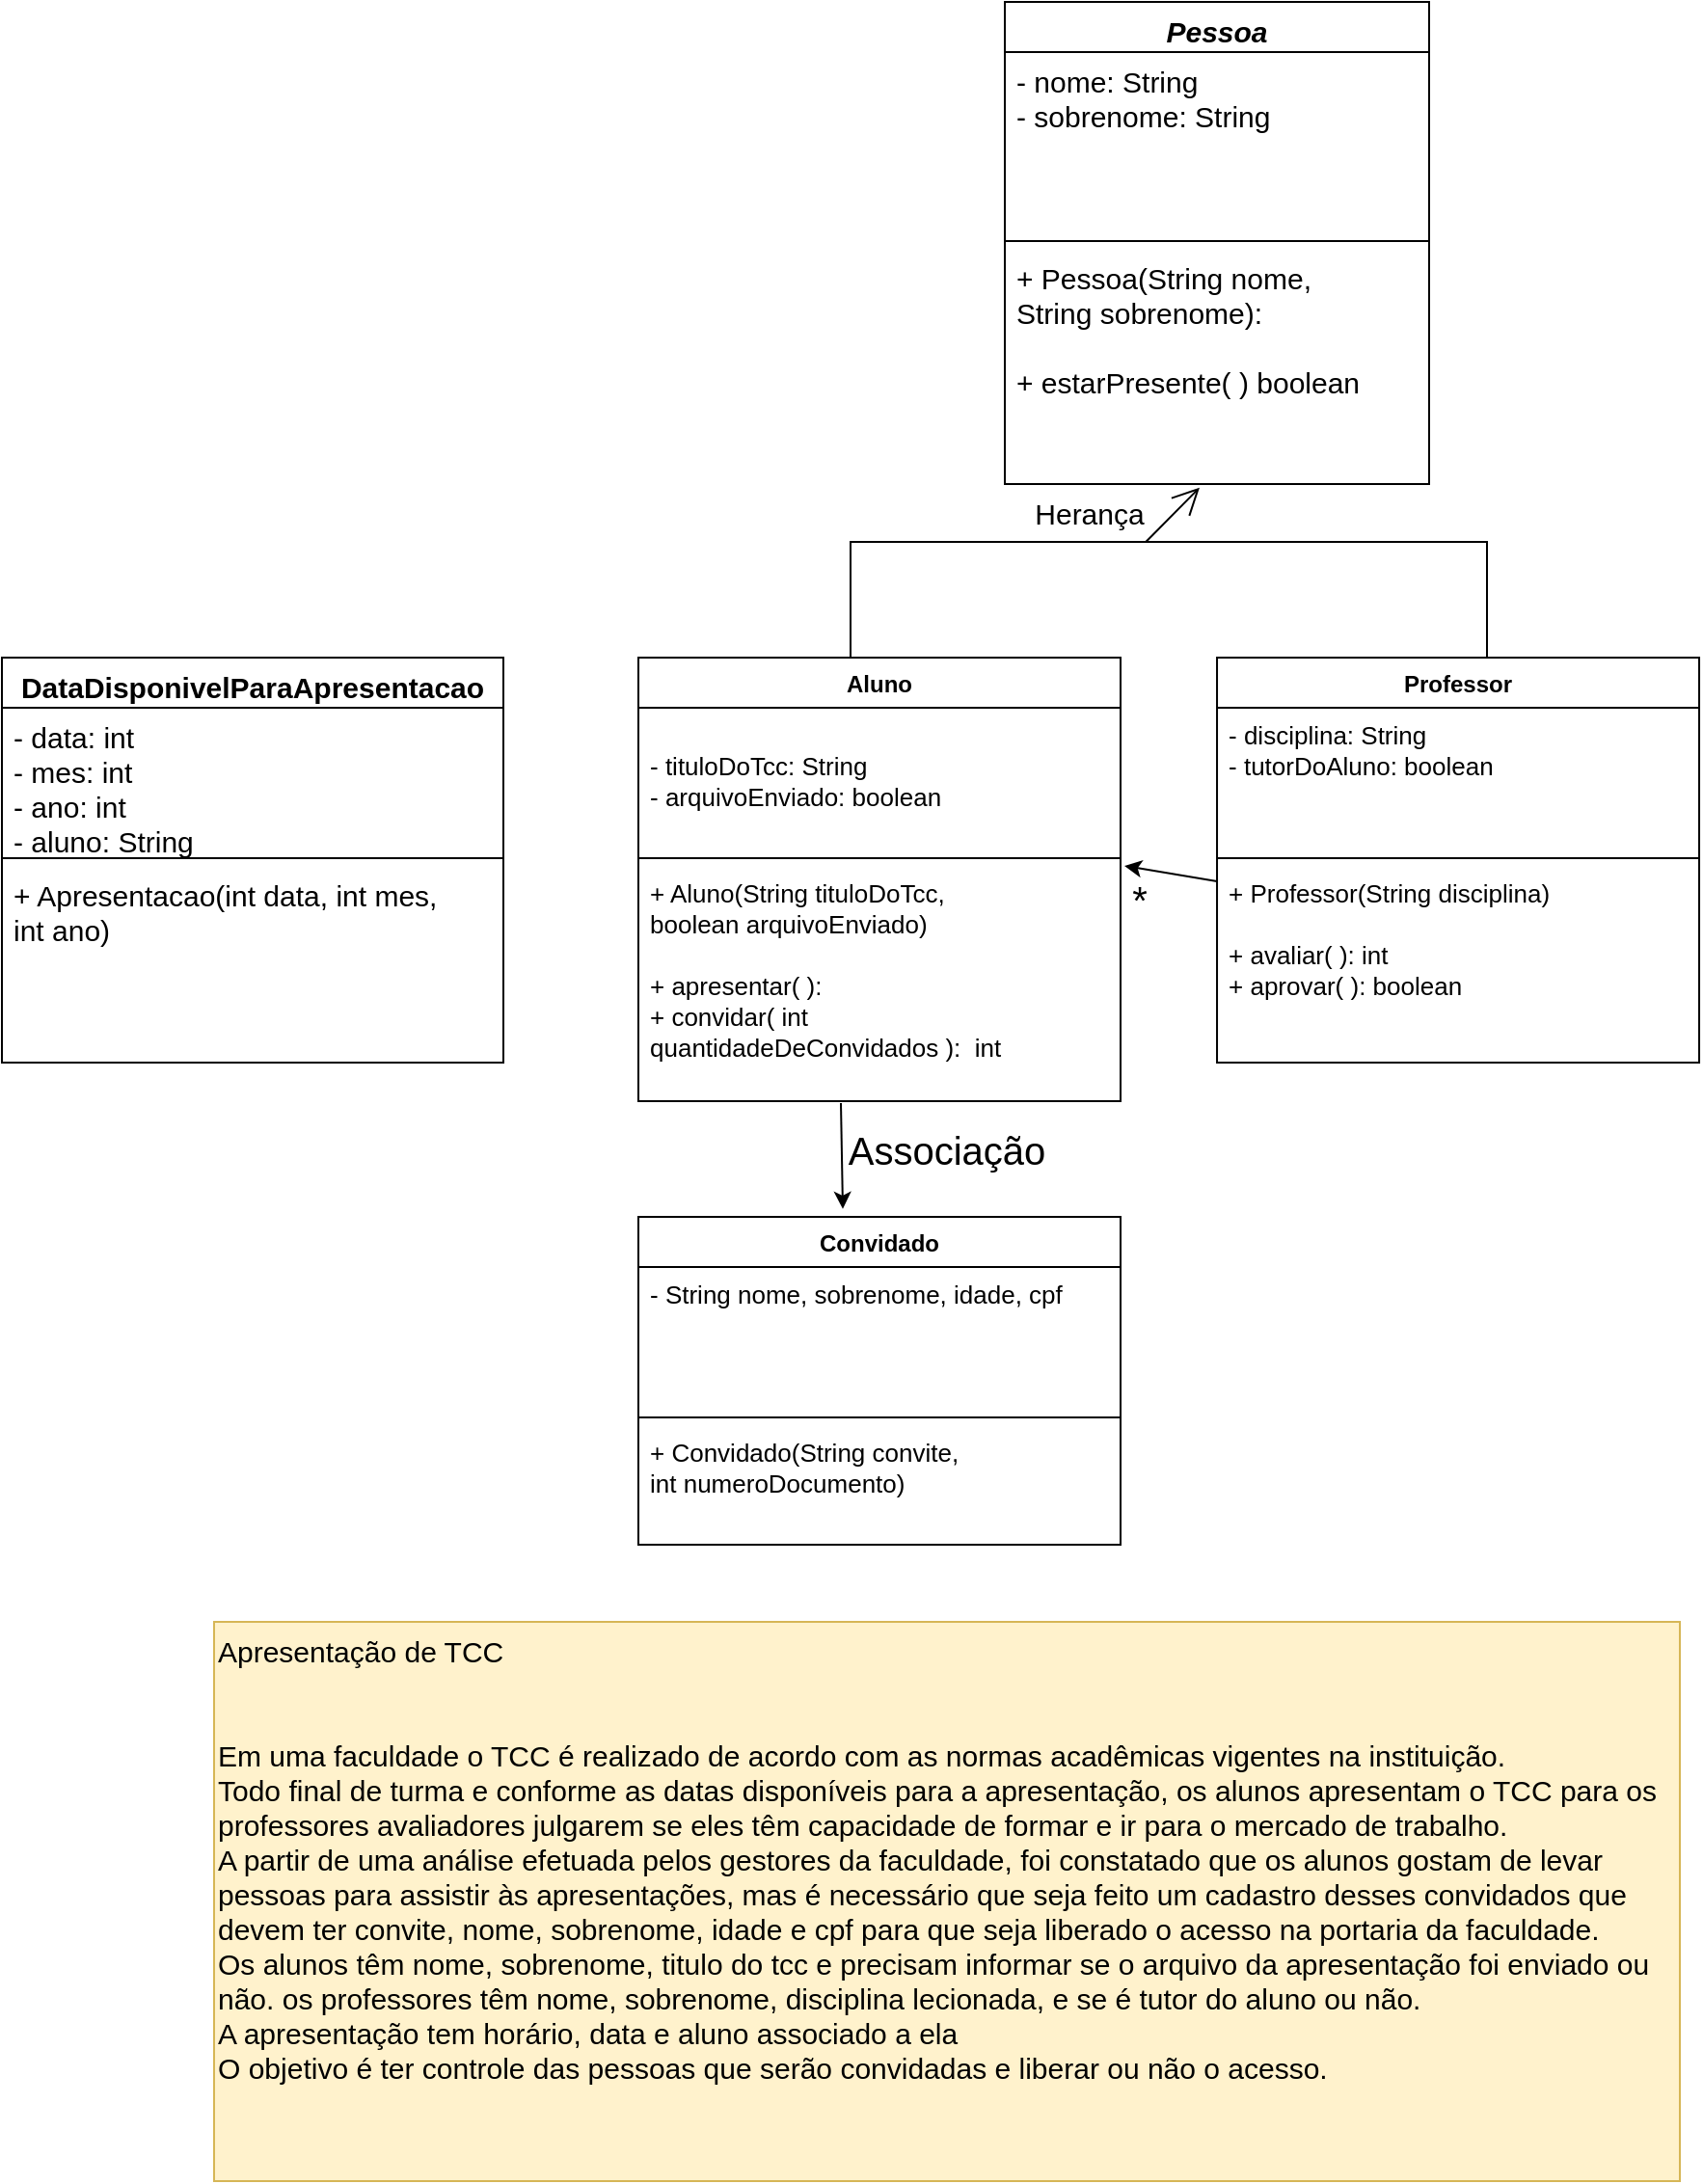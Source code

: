 <mxfile version="20.2.3" type="device"><diagram id="PyfKjiVKAcgMO-3j1Fpy" name="Página-1"><mxGraphModel dx="862" dy="591" grid="1" gridSize="10" guides="1" tooltips="1" connect="1" arrows="1" fold="1" page="1" pageScale="1" pageWidth="827" pageHeight="1169" math="0" shadow="0"><root><mxCell id="0"/><mxCell id="1" parent="0"/><mxCell id="H8aMcKndGiAq6KTrIn15-5" value="Aluno" style="swimlane;fontStyle=1;align=center;verticalAlign=top;childLayout=stackLayout;horizontal=1;startSize=26;horizontalStack=0;resizeParent=1;resizeParentMax=0;resizeLast=0;collapsible=1;marginBottom=0;" parent="1" vertex="1"><mxGeometry x="760" y="370" width="250" height="230" as="geometry"/></mxCell><mxCell id="H8aMcKndGiAq6KTrIn15-6" value="&#10;- tituloDoTcc: String&#10;- arquivoEnviado: boolean" style="text;strokeColor=none;fillColor=none;align=left;verticalAlign=top;spacingLeft=4;spacingRight=4;overflow=hidden;rotatable=0;points=[[0,0.5],[1,0.5]];portConstraint=eastwest;fontSize=13;" parent="H8aMcKndGiAq6KTrIn15-5" vertex="1"><mxGeometry y="26" width="250" height="74" as="geometry"/></mxCell><mxCell id="H8aMcKndGiAq6KTrIn15-7" value="" style="line;strokeWidth=1;fillColor=none;align=left;verticalAlign=middle;spacingTop=-1;spacingLeft=3;spacingRight=3;rotatable=0;labelPosition=right;points=[];portConstraint=eastwest;" parent="H8aMcKndGiAq6KTrIn15-5" vertex="1"><mxGeometry y="100" width="250" height="8" as="geometry"/></mxCell><mxCell id="H8aMcKndGiAq6KTrIn15-8" value="+ Aluno(String tituloDoTcc, &#10;boolean arquivoEnviado)&#10;&#10;+ apresentar( ): &#10;+ convidar( int &#10;quantidadeDeConvidados ):  int" style="text;strokeColor=none;fillColor=none;align=left;verticalAlign=top;spacingLeft=4;spacingRight=4;overflow=hidden;rotatable=0;points=[[0,0.5],[1,0.5]];portConstraint=eastwest;fontSize=13;" parent="H8aMcKndGiAq6KTrIn15-5" vertex="1"><mxGeometry y="108" width="250" height="122" as="geometry"/></mxCell><mxCell id="H8aMcKndGiAq6KTrIn15-9" value="&lt;font style=&quot;font-size: 15px;&quot;&gt;Apresentação de TCC&lt;br&gt;&lt;br&gt;&lt;br&gt;Em uma faculdade o TCC é realizado de acordo com as normas acadêmicas vigentes na instituição.&lt;br&gt;Todo final de turma e conforme as datas disponíveis para a apresentação, os alunos apresentam o TCC para os professores avaliadores julgarem se eles têm capacidade de formar e ir para o mercado de trabalho.&lt;br&gt;A partir de uma análise efetuada pelos gestores da faculdade, foi constatado que os alunos gostam de levar pessoas para assistir às apresentações, mas é necessário que seja feito um cadastro desses convidados que devem ter&amp;nbsp;convite, nome, sobrenome, idade e cpf para que seja liberado o acesso na portaria da faculdade.&lt;br&gt;Os alunos têm nome, sobrenome, titulo do tcc e precisam informar se o arquivo da apresentação foi enviado ou não. os professores têm nome, sobrenome, disciplina lecionada, e se é tutor do aluno ou não.&lt;br&gt;A apresentação tem horário, data e aluno associado a ela&lt;br&gt;O objetivo é ter controle das pessoas que serão convidadas e liberar ou não o acesso.&lt;br&gt;&lt;/font&gt;" style="text;whiteSpace=wrap;html=1;fillColor=#fff2cc;strokeColor=#d6b656;" parent="1" vertex="1"><mxGeometry x="540" y="870" width="760" height="290" as="geometry"/></mxCell><mxCell id="H8aMcKndGiAq6KTrIn15-25" value="Professor" style="swimlane;fontStyle=1;align=center;verticalAlign=top;childLayout=stackLayout;horizontal=1;startSize=26;horizontalStack=0;resizeParent=1;resizeParentMax=0;resizeLast=0;collapsible=1;marginBottom=0;" parent="1" vertex="1"><mxGeometry x="1060.02" y="370" width="250" height="210" as="geometry"/></mxCell><mxCell id="H8aMcKndGiAq6KTrIn15-26" value="- disciplina: String&#10;- tutorDoAluno: boolean" style="text;strokeColor=none;fillColor=none;align=left;verticalAlign=top;spacingLeft=4;spacingRight=4;overflow=hidden;rotatable=0;points=[[0,0.5],[1,0.5]];portConstraint=eastwest;fontSize=13;" parent="H8aMcKndGiAq6KTrIn15-25" vertex="1"><mxGeometry y="26" width="250" height="74" as="geometry"/></mxCell><mxCell id="H8aMcKndGiAq6KTrIn15-27" value="" style="line;strokeWidth=1;fillColor=none;align=left;verticalAlign=middle;spacingTop=-1;spacingLeft=3;spacingRight=3;rotatable=0;labelPosition=right;points=[];portConstraint=eastwest;" parent="H8aMcKndGiAq6KTrIn15-25" vertex="1"><mxGeometry y="100" width="250" height="8" as="geometry"/></mxCell><mxCell id="H8aMcKndGiAq6KTrIn15-28" value="+ Professor(String disciplina)&#10;&#10;+ avaliar( ): int&#10;+ aprovar( ): boolean" style="text;strokeColor=none;fillColor=none;align=left;verticalAlign=top;spacingLeft=4;spacingRight=4;overflow=hidden;rotatable=0;points=[[0,0.5],[1,0.5]];portConstraint=eastwest;fontSize=13;" parent="H8aMcKndGiAq6KTrIn15-25" vertex="1"><mxGeometry y="108" width="250" height="102" as="geometry"/></mxCell><mxCell id="H8aMcKndGiAq6KTrIn15-29" value="Convidado" style="swimlane;fontStyle=1;align=center;verticalAlign=top;childLayout=stackLayout;horizontal=1;startSize=26;horizontalStack=0;resizeParent=1;resizeParentMax=0;resizeLast=0;collapsible=1;marginBottom=0;" parent="1" vertex="1"><mxGeometry x="760" y="660" width="250" height="170" as="geometry"/></mxCell><mxCell id="H8aMcKndGiAq6KTrIn15-30" value="- String nome, sobrenome, idade, cpf&#10;" style="text;strokeColor=none;fillColor=none;align=left;verticalAlign=top;spacingLeft=4;spacingRight=4;overflow=hidden;rotatable=0;points=[[0,0.5],[1,0.5]];portConstraint=eastwest;fontSize=13;" parent="H8aMcKndGiAq6KTrIn15-29" vertex="1"><mxGeometry y="26" width="250" height="74" as="geometry"/></mxCell><mxCell id="H8aMcKndGiAq6KTrIn15-31" value="" style="line;strokeWidth=1;fillColor=none;align=left;verticalAlign=middle;spacingTop=-1;spacingLeft=3;spacingRight=3;rotatable=0;labelPosition=right;points=[];portConstraint=eastwest;" parent="H8aMcKndGiAq6KTrIn15-29" vertex="1"><mxGeometry y="100" width="250" height="8" as="geometry"/></mxCell><mxCell id="H8aMcKndGiAq6KTrIn15-32" value="+ Convidado(String convite, &#10;int numeroDocumento)&#10;&#10;&#10;" style="text;strokeColor=none;fillColor=none;align=left;verticalAlign=top;spacingLeft=4;spacingRight=4;overflow=hidden;rotatable=0;points=[[0,0.5],[1,0.5]];portConstraint=eastwest;fontSize=13;" parent="H8aMcKndGiAq6KTrIn15-29" vertex="1"><mxGeometry y="108" width="250" height="62" as="geometry"/></mxCell><mxCell id="H8aMcKndGiAq6KTrIn15-33" value="Pessoa" style="swimlane;fontStyle=3;align=center;verticalAlign=top;childLayout=stackLayout;horizontal=1;startSize=26;horizontalStack=0;resizeParent=1;resizeParentMax=0;resizeLast=0;collapsible=1;marginBottom=0;fontSize=15;" parent="1" vertex="1"><mxGeometry x="950" y="30" width="220" height="250" as="geometry"/></mxCell><mxCell id="H8aMcKndGiAq6KTrIn15-34" value="- nome: String&#10;- sobrenome: String&#10;" style="text;strokeColor=none;fillColor=none;align=left;verticalAlign=top;spacingLeft=4;spacingRight=4;overflow=hidden;rotatable=0;points=[[0,0.5],[1,0.5]];portConstraint=eastwest;fontSize=15;" parent="H8aMcKndGiAq6KTrIn15-33" vertex="1"><mxGeometry y="26" width="220" height="94" as="geometry"/></mxCell><mxCell id="H8aMcKndGiAq6KTrIn15-35" value="" style="line;strokeWidth=1;fillColor=none;align=left;verticalAlign=middle;spacingTop=-1;spacingLeft=3;spacingRight=3;rotatable=0;labelPosition=right;points=[];portConstraint=eastwest;fontSize=15;" parent="H8aMcKndGiAq6KTrIn15-33" vertex="1"><mxGeometry y="120" width="220" height="8" as="geometry"/></mxCell><mxCell id="H8aMcKndGiAq6KTrIn15-36" value="+ Pessoa(String nome, &#10;String sobrenome): &#10;&#10;+ estarPresente( ) boolean" style="text;strokeColor=none;fillColor=none;align=left;verticalAlign=top;spacingLeft=4;spacingRight=4;overflow=hidden;rotatable=0;points=[[0,0.5],[1,0.5]];portConstraint=eastwest;fontSize=15;" parent="H8aMcKndGiAq6KTrIn15-33" vertex="1"><mxGeometry y="128" width="220" height="122" as="geometry"/></mxCell><mxCell id="H8aMcKndGiAq6KTrIn15-38" value="" style="shape=partialRectangle;whiteSpace=wrap;html=1;bottom=1;right=1;left=1;top=0;fillColor=none;routingCenterX=-0.5;fontSize=15;rotation=-180;" parent="1" vertex="1"><mxGeometry x="870" y="310" width="330" height="60" as="geometry"/></mxCell><mxCell id="H8aMcKndGiAq6KTrIn15-39" style="edgeStyle=orthogonalEdgeStyle;rounded=0;orthogonalLoop=1;jettySize=auto;html=1;exitX=0.5;exitY=0;exitDx=0;exitDy=0;fontSize=15;" parent="1" edge="1"><mxGeometry relative="1" as="geometry"><mxPoint x="1155.03" y="350" as="sourcePoint"/><mxPoint x="1155.03" y="350" as="targetPoint"/></mxGeometry></mxCell><mxCell id="H8aMcKndGiAq6KTrIn15-40" value="" style="endArrow=open;endFill=1;endSize=12;html=1;rounded=0;fontSize=15;entryX=0.459;entryY=1.015;entryDx=0;entryDy=0;entryPerimeter=0;exitX=0.536;exitY=1;exitDx=0;exitDy=0;exitPerimeter=0;" parent="1" target="H8aMcKndGiAq6KTrIn15-36" edge="1" source="H8aMcKndGiAq6KTrIn15-38"><mxGeometry width="160" relative="1" as="geometry"><mxPoint x="1051" y="400" as="sourcePoint"/><mxPoint x="1220" y="320" as="targetPoint"/></mxGeometry></mxCell><mxCell id="H8aMcKndGiAq6KTrIn15-41" value="Herança" style="text;html=1;strokeColor=none;fillColor=none;align=center;verticalAlign=middle;whiteSpace=wrap;rounded=0;fontSize=15;" parent="1" vertex="1"><mxGeometry x="964" y="280" width="60" height="30" as="geometry"/></mxCell><mxCell id="H8aMcKndGiAq6KTrIn15-42" value="DataDisponivelParaApresentacao" style="swimlane;fontStyle=1;align=center;verticalAlign=top;childLayout=stackLayout;horizontal=1;startSize=26;horizontalStack=0;resizeParent=1;resizeParentMax=0;resizeLast=0;collapsible=1;marginBottom=0;fontSize=15;" parent="1" vertex="1"><mxGeometry x="430" y="370" width="260" height="210" as="geometry"/></mxCell><mxCell id="H8aMcKndGiAq6KTrIn15-43" value="- data: int&#10;- mes: int&#10;- ano: int&#10;- aluno: String&#10;" style="text;strokeColor=none;fillColor=none;align=left;verticalAlign=top;spacingLeft=4;spacingRight=4;overflow=hidden;rotatable=0;points=[[0,0.5],[1,0.5]];portConstraint=eastwest;fontSize=15;" parent="H8aMcKndGiAq6KTrIn15-42" vertex="1"><mxGeometry y="26" width="260" height="74" as="geometry"/></mxCell><mxCell id="H8aMcKndGiAq6KTrIn15-44" value="" style="line;strokeWidth=1;fillColor=none;align=left;verticalAlign=middle;spacingTop=-1;spacingLeft=3;spacingRight=3;rotatable=0;labelPosition=right;points=[];portConstraint=eastwest;fontSize=15;" parent="H8aMcKndGiAq6KTrIn15-42" vertex="1"><mxGeometry y="100" width="260" height="8" as="geometry"/></mxCell><mxCell id="H8aMcKndGiAq6KTrIn15-45" value="+ Apresentacao(int data, int mes,&#10;int ano)&#10;" style="text;strokeColor=none;fillColor=none;align=left;verticalAlign=top;spacingLeft=4;spacingRight=4;overflow=hidden;rotatable=0;points=[[0,0.5],[1,0.5]];portConstraint=eastwest;fontSize=15;" parent="H8aMcKndGiAq6KTrIn15-42" vertex="1"><mxGeometry y="108" width="260" height="102" as="geometry"/></mxCell><mxCell id="LyvfR7r_DG6pAdp8lPs2-1" value="" style="endArrow=classic;html=1;rounded=0;exitX=0;exitY=0.078;exitDx=0;exitDy=0;exitPerimeter=0;entryX=1.008;entryY=0;entryDx=0;entryDy=0;entryPerimeter=0;" edge="1" parent="1" source="H8aMcKndGiAq6KTrIn15-28" target="H8aMcKndGiAq6KTrIn15-8"><mxGeometry width="50" height="50" relative="1" as="geometry"><mxPoint x="740.02" y="670" as="sourcePoint"/><mxPoint x="790.02" y="620" as="targetPoint"/><Array as="points"/></mxGeometry></mxCell><mxCell id="LyvfR7r_DG6pAdp8lPs2-3" value="&lt;font style=&quot;font-size: 20px;&quot;&gt;*&lt;/font&gt;" style="text;html=1;strokeColor=none;fillColor=none;align=center;verticalAlign=middle;whiteSpace=wrap;rounded=0;" vertex="1" parent="1"><mxGeometry x="1010" y="480" width="20" height="30" as="geometry"/></mxCell><mxCell id="LyvfR7r_DG6pAdp8lPs2-4" value="" style="endArrow=classic;html=1;rounded=0;fontSize=20;exitX=0.42;exitY=1.008;exitDx=0;exitDy=0;exitPerimeter=0;entryX=0.424;entryY=-0.024;entryDx=0;entryDy=0;entryPerimeter=0;" edge="1" parent="1" source="H8aMcKndGiAq6KTrIn15-8" target="H8aMcKndGiAq6KTrIn15-29"><mxGeometry width="50" height="50" relative="1" as="geometry"><mxPoint x="860" y="660" as="sourcePoint"/><mxPoint x="910" y="610" as="targetPoint"/></mxGeometry></mxCell><mxCell id="LyvfR7r_DG6pAdp8lPs2-5" value="Associação" style="text;html=1;strokeColor=none;fillColor=none;align=center;verticalAlign=middle;whiteSpace=wrap;rounded=0;fontSize=20;" vertex="1" parent="1"><mxGeometry x="890" y="610" width="60" height="30" as="geometry"/></mxCell></root></mxGraphModel></diagram></mxfile>
